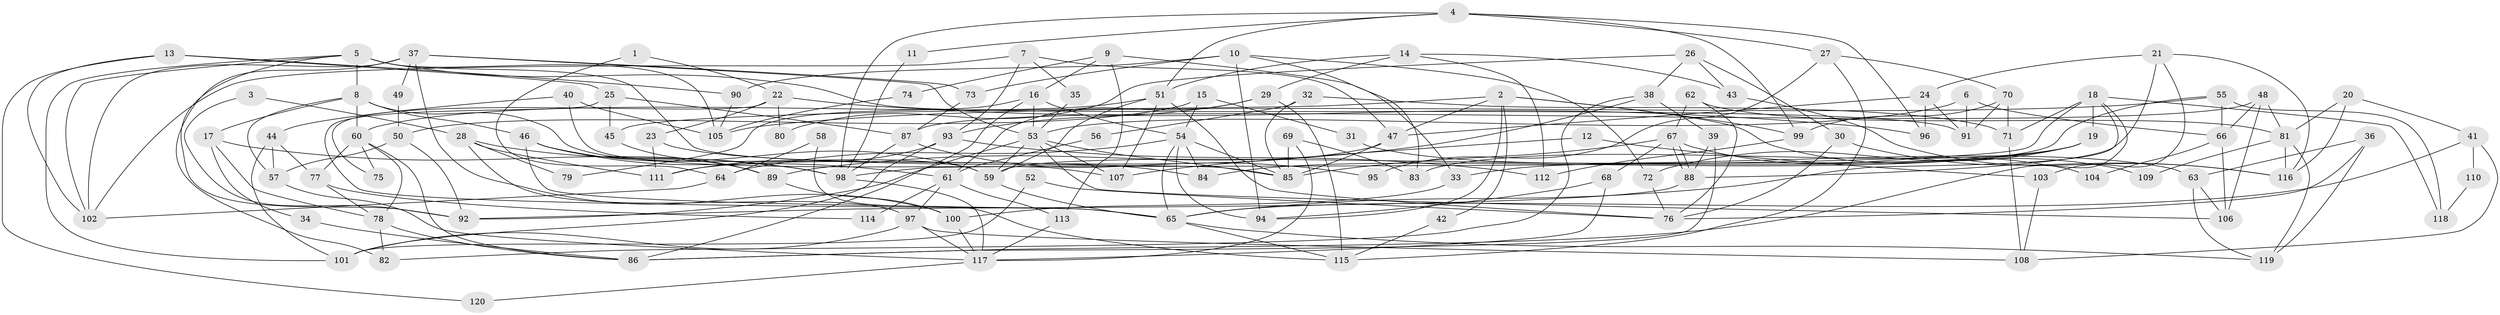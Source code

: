 // coarse degree distribution, {4: 0.15789473684210525, 8: 0.039473684210526314, 2: 0.13157894736842105, 7: 0.11842105263157894, 10: 0.05263157894736842, 3: 0.17105263157894737, 6: 0.14473684210526316, 11: 0.02631578947368421, 5: 0.14473684210526316, 9: 0.013157894736842105}
// Generated by graph-tools (version 1.1) at 2025/52/02/27/25 19:52:08]
// undirected, 120 vertices, 240 edges
graph export_dot {
graph [start="1"]
  node [color=gray90,style=filled];
  1;
  2;
  3;
  4;
  5;
  6;
  7;
  8;
  9;
  10;
  11;
  12;
  13;
  14;
  15;
  16;
  17;
  18;
  19;
  20;
  21;
  22;
  23;
  24;
  25;
  26;
  27;
  28;
  29;
  30;
  31;
  32;
  33;
  34;
  35;
  36;
  37;
  38;
  39;
  40;
  41;
  42;
  43;
  44;
  45;
  46;
  47;
  48;
  49;
  50;
  51;
  52;
  53;
  54;
  55;
  56;
  57;
  58;
  59;
  60;
  61;
  62;
  63;
  64;
  65;
  66;
  67;
  68;
  69;
  70;
  71;
  72;
  73;
  74;
  75;
  76;
  77;
  78;
  79;
  80;
  81;
  82;
  83;
  84;
  85;
  86;
  87;
  88;
  89;
  90;
  91;
  92;
  93;
  94;
  95;
  96;
  97;
  98;
  99;
  100;
  101;
  102;
  103;
  104;
  105;
  106;
  107;
  108;
  109;
  110;
  111;
  112;
  113;
  114;
  115;
  116;
  117;
  118;
  119;
  120;
  1 -- 22;
  1 -- 64;
  2 -- 45;
  2 -- 99;
  2 -- 42;
  2 -- 47;
  2 -- 94;
  2 -- 109;
  3 -- 92;
  3 -- 28;
  4 -- 98;
  4 -- 99;
  4 -- 11;
  4 -- 27;
  4 -- 51;
  4 -- 96;
  5 -- 8;
  5 -- 92;
  5 -- 85;
  5 -- 91;
  5 -- 101;
  5 -- 102;
  5 -- 105;
  6 -- 53;
  6 -- 91;
  6 -- 66;
  7 -- 102;
  7 -- 47;
  7 -- 35;
  7 -- 93;
  8 -- 57;
  8 -- 59;
  8 -- 17;
  8 -- 46;
  8 -- 60;
  9 -- 16;
  9 -- 113;
  9 -- 33;
  9 -- 74;
  10 -- 94;
  10 -- 90;
  10 -- 72;
  10 -- 73;
  10 -- 83;
  11 -- 98;
  12 -- 107;
  12 -- 103;
  13 -- 25;
  13 -- 102;
  13 -- 90;
  13 -- 120;
  14 -- 29;
  14 -- 51;
  14 -- 43;
  14 -- 112;
  15 -- 50;
  15 -- 54;
  15 -- 31;
  16 -- 54;
  16 -- 86;
  16 -- 53;
  16 -- 79;
  17 -- 98;
  17 -- 34;
  17 -- 78;
  18 -- 65;
  18 -- 86;
  18 -- 19;
  18 -- 71;
  18 -- 98;
  18 -- 118;
  19 -- 72;
  19 -- 33;
  19 -- 83;
  19 -- 84;
  20 -- 41;
  20 -- 116;
  20 -- 81;
  21 -- 88;
  21 -- 116;
  21 -- 24;
  21 -- 103;
  22 -- 23;
  22 -- 96;
  22 -- 75;
  22 -- 80;
  23 -- 84;
  23 -- 111;
  24 -- 47;
  24 -- 91;
  24 -- 96;
  25 -- 87;
  25 -- 65;
  25 -- 45;
  26 -- 43;
  26 -- 38;
  26 -- 30;
  26 -- 80;
  27 -- 115;
  27 -- 70;
  27 -- 95;
  28 -- 111;
  28 -- 98;
  28 -- 79;
  28 -- 97;
  29 -- 93;
  29 -- 61;
  29 -- 115;
  30 -- 76;
  30 -- 116;
  31 -- 63;
  32 -- 85;
  32 -- 71;
  32 -- 56;
  33 -- 100;
  34 -- 86;
  35 -- 53;
  36 -- 119;
  36 -- 76;
  36 -- 63;
  37 -- 73;
  37 -- 53;
  37 -- 49;
  37 -- 82;
  37 -- 100;
  37 -- 102;
  38 -- 82;
  38 -- 89;
  38 -- 39;
  39 -- 86;
  39 -- 88;
  40 -- 44;
  40 -- 105;
  40 -- 107;
  41 -- 65;
  41 -- 108;
  41 -- 110;
  42 -- 115;
  43 -- 116;
  44 -- 77;
  44 -- 101;
  44 -- 57;
  45 -- 89;
  46 -- 59;
  46 -- 61;
  46 -- 65;
  46 -- 89;
  47 -- 85;
  47 -- 111;
  48 -- 106;
  48 -- 66;
  48 -- 81;
  48 -- 87;
  49 -- 50;
  50 -- 57;
  50 -- 92;
  51 -- 107;
  51 -- 59;
  51 -- 60;
  51 -- 76;
  52 -- 76;
  52 -- 101;
  53 -- 85;
  53 -- 59;
  53 -- 92;
  53 -- 106;
  53 -- 107;
  54 -- 65;
  54 -- 85;
  54 -- 64;
  54 -- 84;
  54 -- 94;
  55 -- 59;
  55 -- 66;
  55 -- 105;
  55 -- 118;
  56 -- 61;
  57 -- 117;
  58 -- 115;
  58 -- 64;
  59 -- 65;
  60 -- 75;
  60 -- 77;
  60 -- 78;
  60 -- 86;
  61 -- 97;
  61 -- 113;
  61 -- 114;
  62 -- 81;
  62 -- 67;
  62 -- 76;
  63 -- 119;
  63 -- 106;
  64 -- 102;
  65 -- 115;
  65 -- 119;
  66 -- 106;
  66 -- 104;
  67 -- 68;
  67 -- 88;
  67 -- 88;
  67 -- 85;
  67 -- 104;
  68 -- 94;
  68 -- 117;
  69 -- 85;
  69 -- 83;
  69 -- 117;
  70 -- 91;
  70 -- 71;
  70 -- 99;
  71 -- 108;
  72 -- 76;
  73 -- 87;
  74 -- 105;
  77 -- 78;
  77 -- 114;
  78 -- 82;
  78 -- 86;
  81 -- 109;
  81 -- 116;
  81 -- 119;
  87 -- 98;
  87 -- 95;
  88 -- 92;
  89 -- 100;
  90 -- 105;
  93 -- 101;
  93 -- 111;
  93 -- 112;
  97 -- 117;
  97 -- 101;
  97 -- 108;
  98 -- 117;
  99 -- 112;
  100 -- 117;
  103 -- 108;
  110 -- 118;
  113 -- 117;
  117 -- 120;
}
